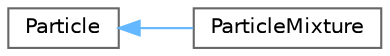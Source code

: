 digraph "Graphical Class Hierarchy"
{
 // LATEX_PDF_SIZE
  bgcolor="transparent";
  edge [fontname=Helvetica,fontsize=10,labelfontname=Helvetica,labelfontsize=10];
  node [fontname=Helvetica,fontsize=10,shape=box,height=0.2,width=0.4];
  rankdir="LR";
  Node0 [id="Node000000",label="Particle",height=0.2,width=0.4,color="grey40", fillcolor="white", style="filled",URL="$classParticle.html",tooltip="Represents a Lagrangian material point This class contain all Lagrangian variables that represents th..."];
  Node0 -> Node1 [id="edge10_Node000000_Node000001",dir="back",color="steelblue1",style="solid",tooltip=" "];
  Node1 [id="Node000001",label="ParticleMixture",height=0.2,width=0.4,color="grey40", fillcolor="white", style="filled",URL="$classParticleMixture.html",tooltip="A material point for calculations using the mixture theory."];
}
